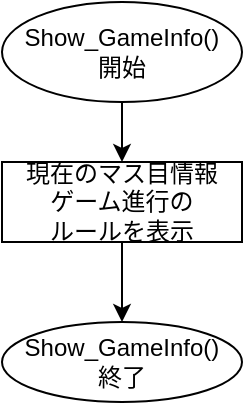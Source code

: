 <mxfile version="24.4.0" type="device">
  <diagram id="C5RBs43oDa-KdzZeNtuy" name="Page-1">
    <mxGraphModel dx="798" dy="553" grid="1" gridSize="10" guides="1" tooltips="1" connect="1" arrows="1" fold="1" page="1" pageScale="1" pageWidth="827" pageHeight="1169" math="0" shadow="0">
      <root>
        <mxCell id="WIyWlLk6GJQsqaUBKTNV-0" />
        <mxCell id="WIyWlLk6GJQsqaUBKTNV-1" parent="WIyWlLk6GJQsqaUBKTNV-0" />
        <mxCell id="Hk9xaSnE0r8wSvWAPiRx-2" style="edgeStyle=orthogonalEdgeStyle;rounded=0;orthogonalLoop=1;jettySize=auto;html=1;exitX=0.5;exitY=1;exitDx=0;exitDy=0;" parent="WIyWlLk6GJQsqaUBKTNV-1" source="Hk9xaSnE0r8wSvWAPiRx-0" target="Hk9xaSnE0r8wSvWAPiRx-1" edge="1">
          <mxGeometry relative="1" as="geometry" />
        </mxCell>
        <mxCell id="Hk9xaSnE0r8wSvWAPiRx-0" value="Show_GameInfo()&lt;br&gt;開始" style="ellipse;whiteSpace=wrap;html=1;" parent="WIyWlLk6GJQsqaUBKTNV-1" vertex="1">
          <mxGeometry x="220" y="40" width="120" height="50" as="geometry" />
        </mxCell>
        <mxCell id="Hk9xaSnE0r8wSvWAPiRx-4" style="edgeStyle=orthogonalEdgeStyle;rounded=0;orthogonalLoop=1;jettySize=auto;html=1;exitX=0.5;exitY=1;exitDx=0;exitDy=0;entryX=0.5;entryY=0;entryDx=0;entryDy=0;" parent="WIyWlLk6GJQsqaUBKTNV-1" source="Hk9xaSnE0r8wSvWAPiRx-1" target="Hk9xaSnE0r8wSvWAPiRx-3" edge="1">
          <mxGeometry relative="1" as="geometry" />
        </mxCell>
        <mxCell id="Hk9xaSnE0r8wSvWAPiRx-1" value="現在のマス目情報&lt;br&gt;ゲーム進行の&lt;div&gt;ルールを表示&lt;/div&gt;" style="rounded=0;whiteSpace=wrap;html=1;" parent="WIyWlLk6GJQsqaUBKTNV-1" vertex="1">
          <mxGeometry x="220" y="120" width="120" height="40" as="geometry" />
        </mxCell>
        <mxCell id="Hk9xaSnE0r8wSvWAPiRx-3" value="Show_GameInfo()&lt;br&gt;終了" style="ellipse;whiteSpace=wrap;html=1;" parent="WIyWlLk6GJQsqaUBKTNV-1" vertex="1">
          <mxGeometry x="220" y="200" width="120" height="40" as="geometry" />
        </mxCell>
      </root>
    </mxGraphModel>
  </diagram>
</mxfile>
